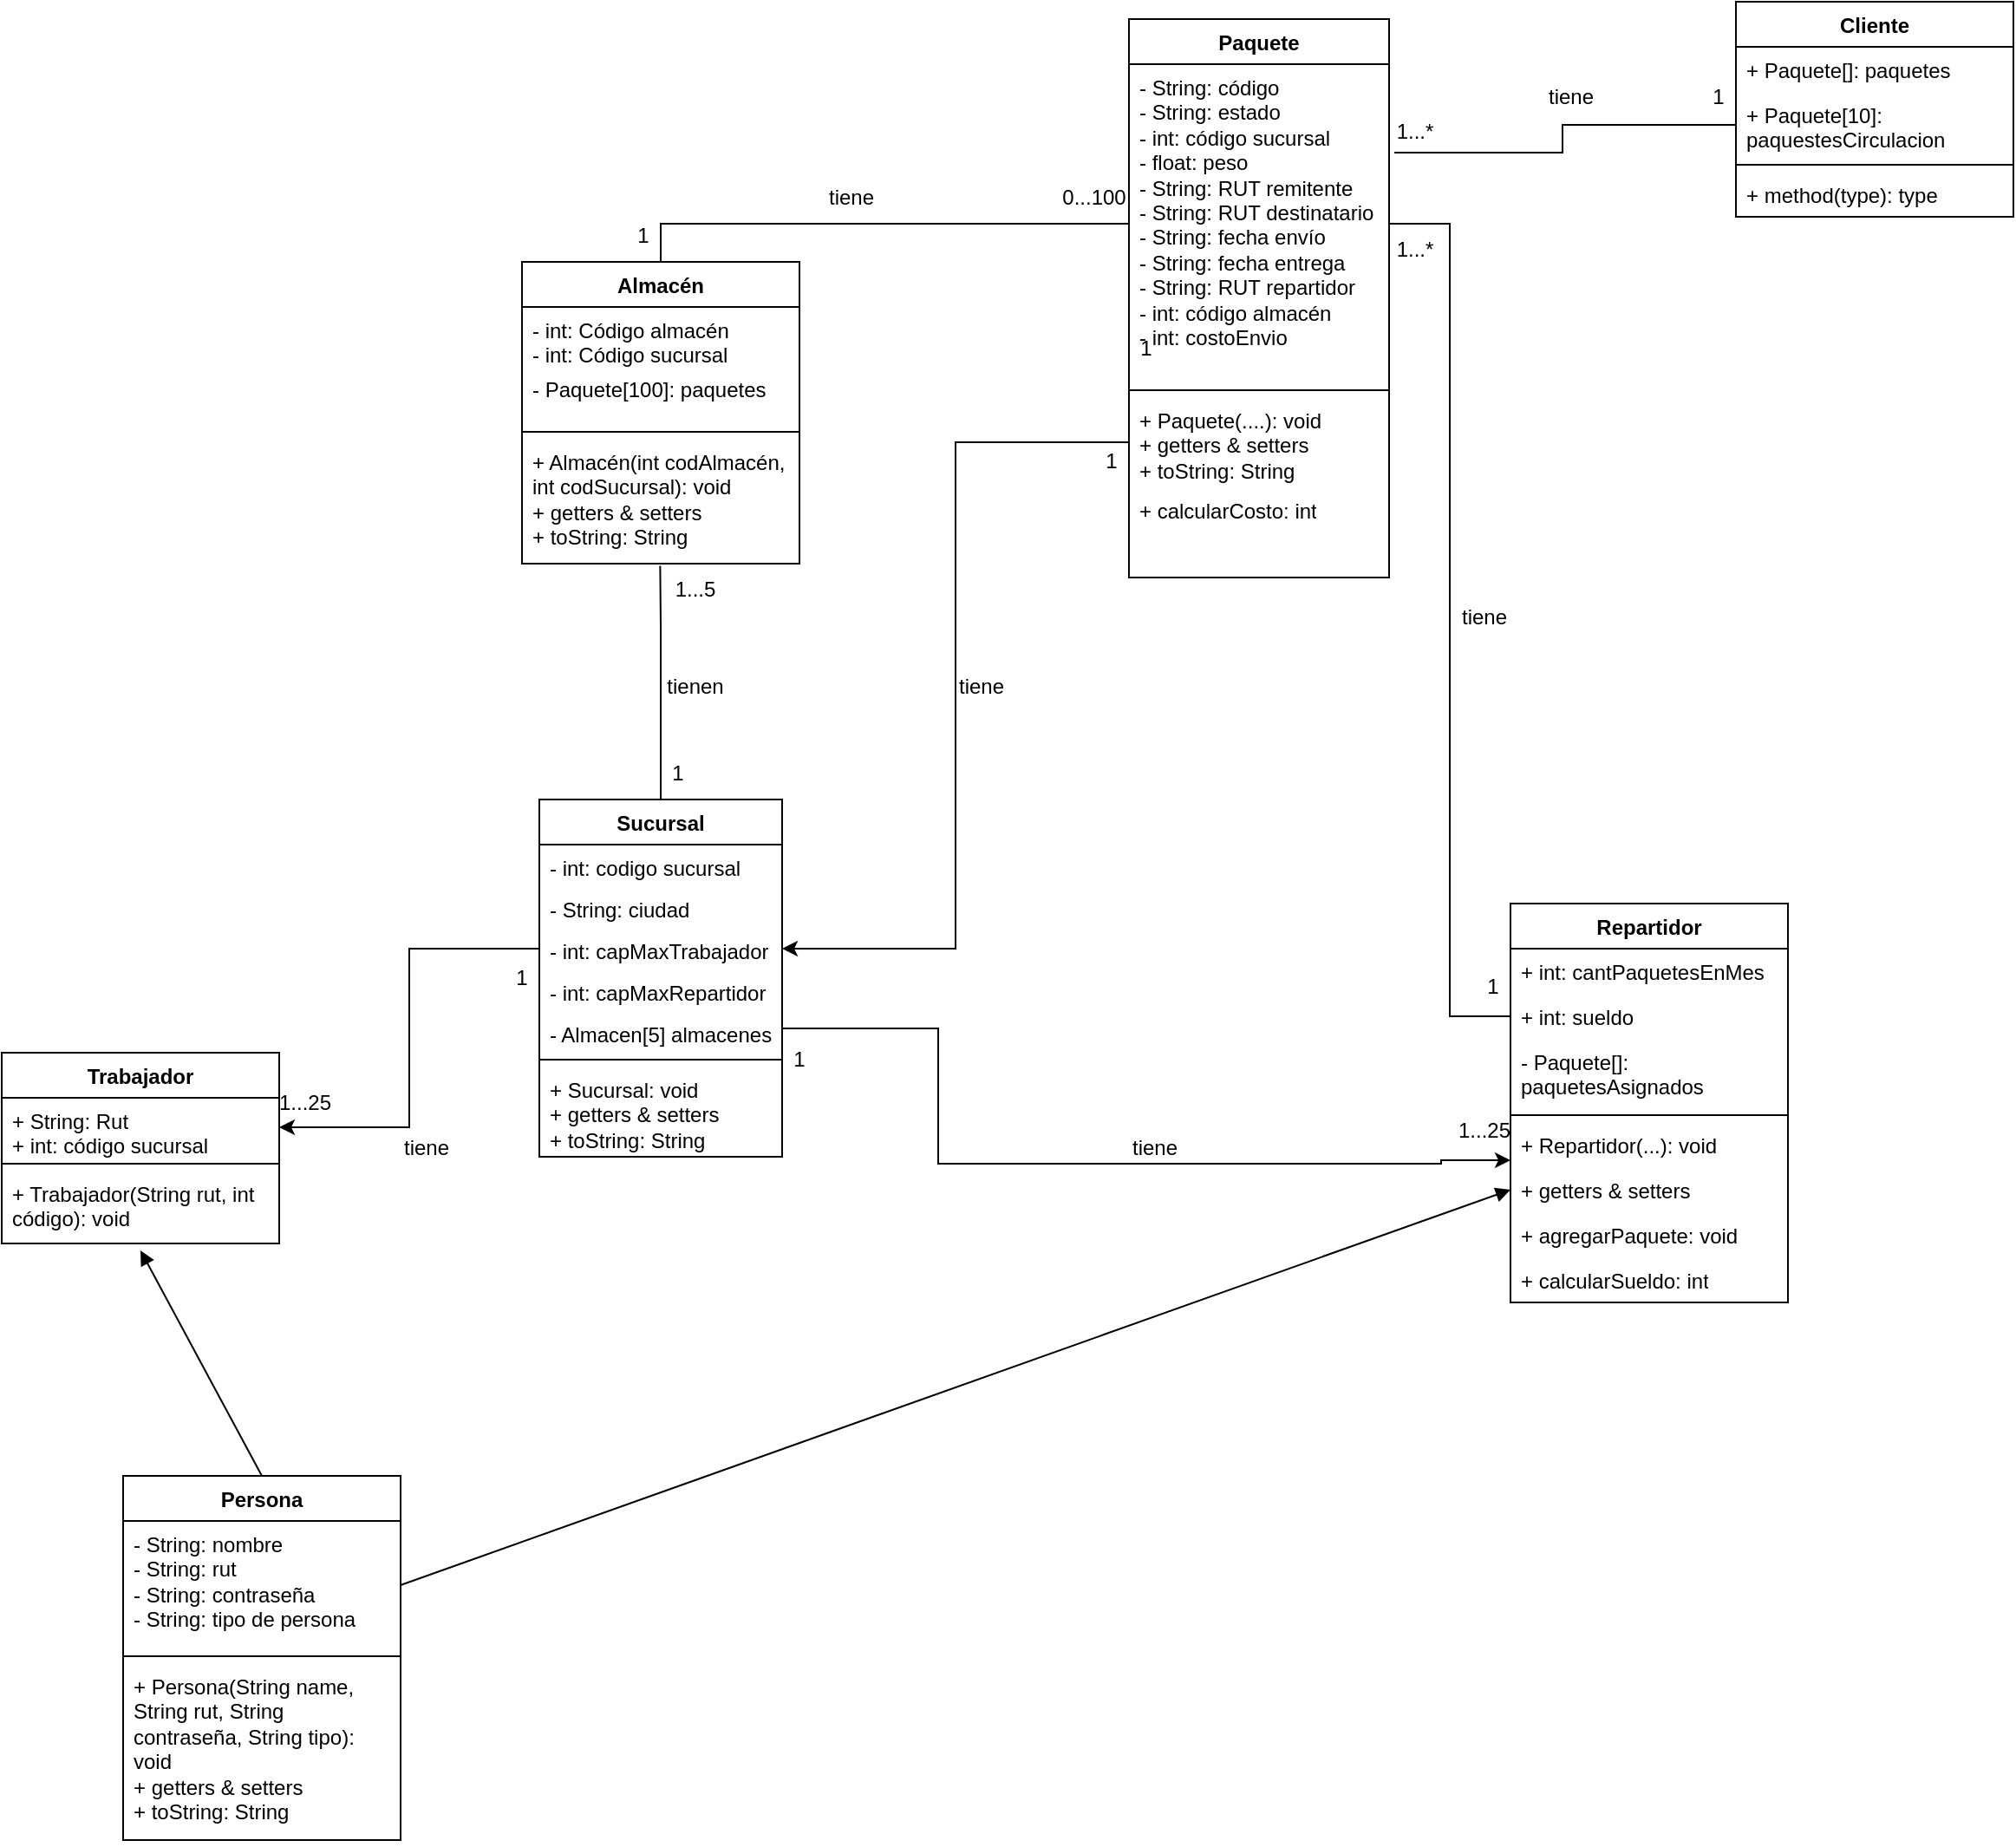 <mxfile version="22.0.6" type="github">
  <diagram name="Página-1" id="Ck-XI0B1IdVQg8W0aqpz">
    <mxGraphModel dx="1678" dy="970" grid="1" gridSize="10" guides="1" tooltips="1" connect="1" arrows="1" fold="1" page="1" pageScale="1" pageWidth="827" pageHeight="1169" math="0" shadow="0">
      <root>
        <mxCell id="0" />
        <mxCell id="1" parent="0" />
        <mxCell id="Bv5EVWP-0RwsOSHFhwL6-1" value="Sucursal" style="swimlane;fontStyle=1;align=center;verticalAlign=top;childLayout=stackLayout;horizontal=1;startSize=26;horizontalStack=0;resizeParent=1;resizeParentMax=0;resizeLast=0;collapsible=1;marginBottom=0;whiteSpace=wrap;html=1;" parent="1" vertex="1">
          <mxGeometry x="370" y="530" width="140" height="206" as="geometry" />
        </mxCell>
        <mxCell id="2Sz8BI_DVC-msRe7gxFD-11" value="- int: codigo sucursal" style="text;strokeColor=none;fillColor=none;align=left;verticalAlign=top;spacingLeft=4;spacingRight=4;overflow=hidden;rotatable=0;points=[[0,0.5],[1,0.5]];portConstraint=eastwest;whiteSpace=wrap;html=1;" vertex="1" parent="Bv5EVWP-0RwsOSHFhwL6-1">
          <mxGeometry y="26" width="140" height="24" as="geometry" />
        </mxCell>
        <mxCell id="2Sz8BI_DVC-msRe7gxFD-12" value="- String: ciudad" style="text;strokeColor=none;fillColor=none;align=left;verticalAlign=top;spacingLeft=4;spacingRight=4;overflow=hidden;rotatable=0;points=[[0,0.5],[1,0.5]];portConstraint=eastwest;whiteSpace=wrap;html=1;" vertex="1" parent="Bv5EVWP-0RwsOSHFhwL6-1">
          <mxGeometry y="50" width="140" height="24" as="geometry" />
        </mxCell>
        <mxCell id="2Sz8BI_DVC-msRe7gxFD-13" value="- int: capMaxTrabajador" style="text;strokeColor=none;fillColor=none;align=left;verticalAlign=top;spacingLeft=4;spacingRight=4;overflow=hidden;rotatable=0;points=[[0,0.5],[1,0.5]];portConstraint=eastwest;whiteSpace=wrap;html=1;" vertex="1" parent="Bv5EVWP-0RwsOSHFhwL6-1">
          <mxGeometry y="74" width="140" height="24" as="geometry" />
        </mxCell>
        <mxCell id="2Sz8BI_DVC-msRe7gxFD-15" value="- int: capMaxRepartidor" style="text;strokeColor=none;fillColor=none;align=left;verticalAlign=top;spacingLeft=4;spacingRight=4;overflow=hidden;rotatable=0;points=[[0,0.5],[1,0.5]];portConstraint=eastwest;whiteSpace=wrap;html=1;" vertex="1" parent="Bv5EVWP-0RwsOSHFhwL6-1">
          <mxGeometry y="98" width="140" height="24" as="geometry" />
        </mxCell>
        <mxCell id="Bv5EVWP-0RwsOSHFhwL6-2" value="- Almacen[5] almacenes" style="text;strokeColor=none;fillColor=none;align=left;verticalAlign=top;spacingLeft=4;spacingRight=4;overflow=hidden;rotatable=0;points=[[0,0.5],[1,0.5]];portConstraint=eastwest;whiteSpace=wrap;html=1;" parent="Bv5EVWP-0RwsOSHFhwL6-1" vertex="1">
          <mxGeometry y="122" width="140" height="24" as="geometry" />
        </mxCell>
        <mxCell id="Bv5EVWP-0RwsOSHFhwL6-3" value="" style="line;strokeWidth=1;fillColor=none;align=left;verticalAlign=middle;spacingTop=-1;spacingLeft=3;spacingRight=3;rotatable=0;labelPosition=right;points=[];portConstraint=eastwest;strokeColor=inherit;" parent="Bv5EVWP-0RwsOSHFhwL6-1" vertex="1">
          <mxGeometry y="146" width="140" height="8" as="geometry" />
        </mxCell>
        <mxCell id="Bv5EVWP-0RwsOSHFhwL6-4" value="+ Sucursal: void&lt;br&gt;+ getters &amp;amp; setters&lt;br&gt;+ toString: String" style="text;strokeColor=none;fillColor=none;align=left;verticalAlign=top;spacingLeft=4;spacingRight=4;overflow=hidden;rotatable=0;points=[[0,0.5],[1,0.5]];portConstraint=eastwest;whiteSpace=wrap;html=1;" parent="Bv5EVWP-0RwsOSHFhwL6-1" vertex="1">
          <mxGeometry y="154" width="140" height="52" as="geometry" />
        </mxCell>
        <mxCell id="Bv5EVWP-0RwsOSHFhwL6-5" value="Persona" style="swimlane;fontStyle=1;align=center;verticalAlign=top;childLayout=stackLayout;horizontal=1;startSize=26;horizontalStack=0;resizeParent=1;resizeParentMax=0;resizeLast=0;collapsible=1;marginBottom=0;whiteSpace=wrap;html=1;" parent="1" vertex="1">
          <mxGeometry x="130" y="920" width="160" height="210" as="geometry" />
        </mxCell>
        <mxCell id="Bv5EVWP-0RwsOSHFhwL6-6" value="- String: nombre&lt;br&gt;- String: rut&lt;br&gt;- String: contraseña&lt;br&gt;- String: tipo de persona" style="text;strokeColor=none;fillColor=none;align=left;verticalAlign=top;spacingLeft=4;spacingRight=4;overflow=hidden;rotatable=0;points=[[0,0.5],[1,0.5]];portConstraint=eastwest;whiteSpace=wrap;html=1;" parent="Bv5EVWP-0RwsOSHFhwL6-5" vertex="1">
          <mxGeometry y="26" width="160" height="74" as="geometry" />
        </mxCell>
        <mxCell id="Bv5EVWP-0RwsOSHFhwL6-7" value="" style="line;strokeWidth=1;fillColor=none;align=left;verticalAlign=middle;spacingTop=-1;spacingLeft=3;spacingRight=3;rotatable=0;labelPosition=right;points=[];portConstraint=eastwest;strokeColor=inherit;" parent="Bv5EVWP-0RwsOSHFhwL6-5" vertex="1">
          <mxGeometry y="100" width="160" height="8" as="geometry" />
        </mxCell>
        <mxCell id="Bv5EVWP-0RwsOSHFhwL6-8" value="+ Persona(String name, String rut, String contraseña, String tipo): void&lt;br&gt;+ getters &amp;amp; setters&lt;br&gt;+ toString: String" style="text;strokeColor=none;fillColor=none;align=left;verticalAlign=top;spacingLeft=4;spacingRight=4;overflow=hidden;rotatable=0;points=[[0,0.5],[1,0.5]];portConstraint=eastwest;whiteSpace=wrap;html=1;" parent="Bv5EVWP-0RwsOSHFhwL6-5" vertex="1">
          <mxGeometry y="108" width="160" height="102" as="geometry" />
        </mxCell>
        <mxCell id="Bv5EVWP-0RwsOSHFhwL6-9" value="Trabajador" style="swimlane;fontStyle=1;align=center;verticalAlign=top;childLayout=stackLayout;horizontal=1;startSize=26;horizontalStack=0;resizeParent=1;resizeParentMax=0;resizeLast=0;collapsible=1;marginBottom=0;whiteSpace=wrap;html=1;" parent="1" vertex="1">
          <mxGeometry x="60" y="676" width="160" height="110" as="geometry" />
        </mxCell>
        <mxCell id="Bv5EVWP-0RwsOSHFhwL6-10" value="+ String: Rut&lt;br&gt;+ int: código sucursal" style="text;strokeColor=none;fillColor=none;align=left;verticalAlign=top;spacingLeft=4;spacingRight=4;overflow=hidden;rotatable=0;points=[[0,0.5],[1,0.5]];portConstraint=eastwest;whiteSpace=wrap;html=1;" parent="Bv5EVWP-0RwsOSHFhwL6-9" vertex="1">
          <mxGeometry y="26" width="160" height="34" as="geometry" />
        </mxCell>
        <mxCell id="Bv5EVWP-0RwsOSHFhwL6-11" value="" style="line;strokeWidth=1;fillColor=none;align=left;verticalAlign=middle;spacingTop=-1;spacingLeft=3;spacingRight=3;rotatable=0;labelPosition=right;points=[];portConstraint=eastwest;strokeColor=inherit;" parent="Bv5EVWP-0RwsOSHFhwL6-9" vertex="1">
          <mxGeometry y="60" width="160" height="8" as="geometry" />
        </mxCell>
        <mxCell id="Bv5EVWP-0RwsOSHFhwL6-12" value="+ Trabajador(String rut, int código): void" style="text;strokeColor=none;fillColor=none;align=left;verticalAlign=top;spacingLeft=4;spacingRight=4;overflow=hidden;rotatable=0;points=[[0,0.5],[1,0.5]];portConstraint=eastwest;whiteSpace=wrap;html=1;" parent="Bv5EVWP-0RwsOSHFhwL6-9" vertex="1">
          <mxGeometry y="68" width="160" height="42" as="geometry" />
        </mxCell>
        <mxCell id="Bv5EVWP-0RwsOSHFhwL6-13" value="Almacén" style="swimlane;fontStyle=1;align=center;verticalAlign=top;childLayout=stackLayout;horizontal=1;startSize=26;horizontalStack=0;resizeParent=1;resizeParentMax=0;resizeLast=0;collapsible=1;marginBottom=0;whiteSpace=wrap;html=1;" parent="1" vertex="1">
          <mxGeometry x="360" y="220" width="160" height="174" as="geometry" />
        </mxCell>
        <mxCell id="Bv5EVWP-0RwsOSHFhwL6-14" value="- int: Código almacén&lt;br&gt;- int: Código sucursal" style="text;strokeColor=none;fillColor=none;align=left;verticalAlign=top;spacingLeft=4;spacingRight=4;overflow=hidden;rotatable=0;points=[[0,0.5],[1,0.5]];portConstraint=eastwest;whiteSpace=wrap;html=1;" parent="Bv5EVWP-0RwsOSHFhwL6-13" vertex="1">
          <mxGeometry y="26" width="160" height="34" as="geometry" />
        </mxCell>
        <mxCell id="2Sz8BI_DVC-msRe7gxFD-17" value="- Paquete[100]: paquetes" style="text;strokeColor=none;fillColor=none;align=left;verticalAlign=top;spacingLeft=4;spacingRight=4;overflow=hidden;rotatable=0;points=[[0,0.5],[1,0.5]];portConstraint=eastwest;whiteSpace=wrap;html=1;" vertex="1" parent="Bv5EVWP-0RwsOSHFhwL6-13">
          <mxGeometry y="60" width="160" height="34" as="geometry" />
        </mxCell>
        <mxCell id="Bv5EVWP-0RwsOSHFhwL6-15" value="" style="line;strokeWidth=1;fillColor=none;align=left;verticalAlign=middle;spacingTop=-1;spacingLeft=3;spacingRight=3;rotatable=0;labelPosition=right;points=[];portConstraint=eastwest;strokeColor=inherit;" parent="Bv5EVWP-0RwsOSHFhwL6-13" vertex="1">
          <mxGeometry y="94" width="160" height="8" as="geometry" />
        </mxCell>
        <mxCell id="Bv5EVWP-0RwsOSHFhwL6-16" value="+ Almacén(int codAlmacén, int codSucursal): void&lt;br&gt;+ getters &amp;amp; setters&lt;br&gt;+ toString: String" style="text;strokeColor=none;fillColor=none;align=left;verticalAlign=top;spacingLeft=4;spacingRight=4;overflow=hidden;rotatable=0;points=[[0,0.5],[1,0.5]];portConstraint=eastwest;whiteSpace=wrap;html=1;" parent="Bv5EVWP-0RwsOSHFhwL6-13" vertex="1">
          <mxGeometry y="102" width="160" height="72" as="geometry" />
        </mxCell>
        <mxCell id="Bv5EVWP-0RwsOSHFhwL6-17" value="Paquete" style="swimlane;fontStyle=1;align=center;verticalAlign=top;childLayout=stackLayout;horizontal=1;startSize=26;horizontalStack=0;resizeParent=1;resizeParentMax=0;resizeLast=0;collapsible=1;marginBottom=0;whiteSpace=wrap;html=1;" parent="1" vertex="1">
          <mxGeometry x="710" y="80" width="150" height="322" as="geometry" />
        </mxCell>
        <mxCell id="Bv5EVWP-0RwsOSHFhwL6-18" value="- String: código&lt;br&gt;- String: estado&lt;br&gt;- int: código sucursal&lt;br&gt;- float: peso&lt;br&gt;- String: RUT remitente&lt;br&gt;- String: RUT destinatario&lt;br&gt;- String: fecha envío&lt;br&gt;- String: fecha entrega&lt;br&gt;- String: RUT repartidor&lt;br&gt;- int: código almacén&lt;br&gt;- int: costoEnvio" style="text;strokeColor=none;fillColor=none;align=left;verticalAlign=top;spacingLeft=4;spacingRight=4;overflow=hidden;rotatable=0;points=[[0,0.5],[1,0.5]];portConstraint=eastwest;whiteSpace=wrap;html=1;" parent="Bv5EVWP-0RwsOSHFhwL6-17" vertex="1">
          <mxGeometry y="26" width="150" height="184" as="geometry" />
        </mxCell>
        <mxCell id="Bv5EVWP-0RwsOSHFhwL6-19" value="" style="line;strokeWidth=1;fillColor=none;align=left;verticalAlign=middle;spacingTop=-1;spacingLeft=3;spacingRight=3;rotatable=0;labelPosition=right;points=[];portConstraint=eastwest;strokeColor=inherit;" parent="Bv5EVWP-0RwsOSHFhwL6-17" vertex="1">
          <mxGeometry y="210" width="150" height="8" as="geometry" />
        </mxCell>
        <mxCell id="2Sz8BI_DVC-msRe7gxFD-14" value="+ Paquete(....): void&lt;br&gt;+ getters &amp;amp; setters&lt;br&gt;+ toString: String" style="text;strokeColor=none;fillColor=none;align=left;verticalAlign=top;spacingLeft=4;spacingRight=4;overflow=hidden;rotatable=0;points=[[0,0.5],[1,0.5]];portConstraint=eastwest;whiteSpace=wrap;html=1;" vertex="1" parent="Bv5EVWP-0RwsOSHFhwL6-17">
          <mxGeometry y="218" width="150" height="52" as="geometry" />
        </mxCell>
        <mxCell id="Bv5EVWP-0RwsOSHFhwL6-20" value="+ calcularCosto: int" style="text;strokeColor=none;fillColor=none;align=left;verticalAlign=top;spacingLeft=4;spacingRight=4;overflow=hidden;rotatable=0;points=[[0,0.5],[1,0.5]];portConstraint=eastwest;whiteSpace=wrap;html=1;" parent="Bv5EVWP-0RwsOSHFhwL6-17" vertex="1">
          <mxGeometry y="270" width="150" height="52" as="geometry" />
        </mxCell>
        <mxCell id="2Sz8BI_DVC-msRe7gxFD-1" value="Repartidor" style="swimlane;fontStyle=1;align=center;verticalAlign=top;childLayout=stackLayout;horizontal=1;startSize=26;horizontalStack=0;resizeParent=1;resizeParentMax=0;resizeLast=0;collapsible=1;marginBottom=0;whiteSpace=wrap;html=1;" vertex="1" parent="1">
          <mxGeometry x="930" y="590" width="160" height="230" as="geometry" />
        </mxCell>
        <mxCell id="2Sz8BI_DVC-msRe7gxFD-8" value="+ int: cantPaquetesEnMes" style="text;strokeColor=none;fillColor=none;align=left;verticalAlign=top;spacingLeft=4;spacingRight=4;overflow=hidden;rotatable=0;points=[[0,0.5],[1,0.5]];portConstraint=eastwest;whiteSpace=wrap;html=1;" vertex="1" parent="2Sz8BI_DVC-msRe7gxFD-1">
          <mxGeometry y="26" width="160" height="26" as="geometry" />
        </mxCell>
        <mxCell id="2Sz8BI_DVC-msRe7gxFD-25" value="+ int: sueldo" style="text;strokeColor=none;fillColor=none;align=left;verticalAlign=top;spacingLeft=4;spacingRight=4;overflow=hidden;rotatable=0;points=[[0,0.5],[1,0.5]];portConstraint=eastwest;whiteSpace=wrap;html=1;" vertex="1" parent="2Sz8BI_DVC-msRe7gxFD-1">
          <mxGeometry y="52" width="160" height="26" as="geometry" />
        </mxCell>
        <mxCell id="2Sz8BI_DVC-msRe7gxFD-26" value="- Paquete[]: paquetesAsignados" style="text;strokeColor=none;fillColor=none;align=left;verticalAlign=top;spacingLeft=4;spacingRight=4;overflow=hidden;rotatable=0;points=[[0,0.5],[1,0.5]];portConstraint=eastwest;whiteSpace=wrap;html=1;" vertex="1" parent="2Sz8BI_DVC-msRe7gxFD-1">
          <mxGeometry y="78" width="160" height="40" as="geometry" />
        </mxCell>
        <mxCell id="2Sz8BI_DVC-msRe7gxFD-3" value="" style="line;strokeWidth=1;fillColor=none;align=left;verticalAlign=middle;spacingTop=-1;spacingLeft=3;spacingRight=3;rotatable=0;labelPosition=right;points=[];portConstraint=eastwest;strokeColor=inherit;" vertex="1" parent="2Sz8BI_DVC-msRe7gxFD-1">
          <mxGeometry y="118" width="160" height="8" as="geometry" />
        </mxCell>
        <mxCell id="2Sz8BI_DVC-msRe7gxFD-4" value="+ Repartidor(...): void" style="text;strokeColor=none;fillColor=none;align=left;verticalAlign=top;spacingLeft=4;spacingRight=4;overflow=hidden;rotatable=0;points=[[0,0.5],[1,0.5]];portConstraint=eastwest;whiteSpace=wrap;html=1;" vertex="1" parent="2Sz8BI_DVC-msRe7gxFD-1">
          <mxGeometry y="126" width="160" height="26" as="geometry" />
        </mxCell>
        <mxCell id="2Sz8BI_DVC-msRe7gxFD-27" value="+ getters &amp;amp; setters" style="text;strokeColor=none;fillColor=none;align=left;verticalAlign=top;spacingLeft=4;spacingRight=4;overflow=hidden;rotatable=0;points=[[0,0.5],[1,0.5]];portConstraint=eastwest;whiteSpace=wrap;html=1;" vertex="1" parent="2Sz8BI_DVC-msRe7gxFD-1">
          <mxGeometry y="152" width="160" height="26" as="geometry" />
        </mxCell>
        <mxCell id="2Sz8BI_DVC-msRe7gxFD-28" value="+ agregarPaquete: void" style="text;strokeColor=none;fillColor=none;align=left;verticalAlign=top;spacingLeft=4;spacingRight=4;overflow=hidden;rotatable=0;points=[[0,0.5],[1,0.5]];portConstraint=eastwest;whiteSpace=wrap;html=1;" vertex="1" parent="2Sz8BI_DVC-msRe7gxFD-1">
          <mxGeometry y="178" width="160" height="26" as="geometry" />
        </mxCell>
        <mxCell id="2Sz8BI_DVC-msRe7gxFD-29" value="+ calcularSueldo: int" style="text;strokeColor=none;fillColor=none;align=left;verticalAlign=top;spacingLeft=4;spacingRight=4;overflow=hidden;rotatable=0;points=[[0,0.5],[1,0.5]];portConstraint=eastwest;whiteSpace=wrap;html=1;" vertex="1" parent="2Sz8BI_DVC-msRe7gxFD-1">
          <mxGeometry y="204" width="160" height="26" as="geometry" />
        </mxCell>
        <mxCell id="2Sz8BI_DVC-msRe7gxFD-18" value="Cliente" style="swimlane;fontStyle=1;align=center;verticalAlign=top;childLayout=stackLayout;horizontal=1;startSize=26;horizontalStack=0;resizeParent=1;resizeParentMax=0;resizeLast=0;collapsible=1;marginBottom=0;whiteSpace=wrap;html=1;" vertex="1" parent="1">
          <mxGeometry x="1060" y="70" width="160" height="124" as="geometry" />
        </mxCell>
        <mxCell id="2Sz8BI_DVC-msRe7gxFD-19" value="+ Paquete[]: paquetes" style="text;strokeColor=none;fillColor=none;align=left;verticalAlign=top;spacingLeft=4;spacingRight=4;overflow=hidden;rotatable=0;points=[[0,0.5],[1,0.5]];portConstraint=eastwest;whiteSpace=wrap;html=1;" vertex="1" parent="2Sz8BI_DVC-msRe7gxFD-18">
          <mxGeometry y="26" width="160" height="26" as="geometry" />
        </mxCell>
        <mxCell id="2Sz8BI_DVC-msRe7gxFD-22" value="+ Paquete[10]: paquestesCirculacion" style="text;strokeColor=none;fillColor=none;align=left;verticalAlign=top;spacingLeft=4;spacingRight=4;overflow=hidden;rotatable=0;points=[[0,0.5],[1,0.5]];portConstraint=eastwest;whiteSpace=wrap;html=1;" vertex="1" parent="2Sz8BI_DVC-msRe7gxFD-18">
          <mxGeometry y="52" width="160" height="38" as="geometry" />
        </mxCell>
        <mxCell id="2Sz8BI_DVC-msRe7gxFD-20" value="" style="line;strokeWidth=1;fillColor=none;align=left;verticalAlign=middle;spacingTop=-1;spacingLeft=3;spacingRight=3;rotatable=0;labelPosition=right;points=[];portConstraint=eastwest;strokeColor=inherit;" vertex="1" parent="2Sz8BI_DVC-msRe7gxFD-18">
          <mxGeometry y="90" width="160" height="8" as="geometry" />
        </mxCell>
        <mxCell id="2Sz8BI_DVC-msRe7gxFD-21" value="+ method(type): type" style="text;strokeColor=none;fillColor=none;align=left;verticalAlign=top;spacingLeft=4;spacingRight=4;overflow=hidden;rotatable=0;points=[[0,0.5],[1,0.5]];portConstraint=eastwest;whiteSpace=wrap;html=1;" vertex="1" parent="2Sz8BI_DVC-msRe7gxFD-18">
          <mxGeometry y="98" width="160" height="26" as="geometry" />
        </mxCell>
        <mxCell id="2Sz8BI_DVC-msRe7gxFD-34" value="1" style="text;html=1;strokeColor=none;fillColor=none;align=center;verticalAlign=middle;whiteSpace=wrap;rounded=0;" vertex="1" parent="1">
          <mxGeometry x="710" y="260" width="20" height="20" as="geometry" />
        </mxCell>
        <mxCell id="2Sz8BI_DVC-msRe7gxFD-37" value="" style="endArrow=none;html=1;edgeStyle=orthogonalEdgeStyle;rounded=0;exitX=0;exitY=0.5;exitDx=0;exitDy=0;entryX=0.5;entryY=0;entryDx=0;entryDy=0;" edge="1" parent="1" source="Bv5EVWP-0RwsOSHFhwL6-18" target="Bv5EVWP-0RwsOSHFhwL6-13">
          <mxGeometry relative="1" as="geometry">
            <mxPoint x="70" y="190" as="sourcePoint" />
            <mxPoint x="480" y="230" as="targetPoint" />
          </mxGeometry>
        </mxCell>
        <mxCell id="2Sz8BI_DVC-msRe7gxFD-40" value="" style="endArrow=none;html=1;edgeStyle=orthogonalEdgeStyle;rounded=0;entryX=1;entryY=0.5;entryDx=0;entryDy=0;exitX=0;exitY=0.5;exitDx=0;exitDy=0;" edge="1" parent="1" source="2Sz8BI_DVC-msRe7gxFD-25" target="Bv5EVWP-0RwsOSHFhwL6-18">
          <mxGeometry relative="1" as="geometry">
            <mxPoint x="500" y="570" as="sourcePoint" />
            <mxPoint x="590" y="520" as="targetPoint" />
          </mxGeometry>
        </mxCell>
        <mxCell id="2Sz8BI_DVC-msRe7gxFD-43" value="" style="endArrow=none;html=1;edgeStyle=orthogonalEdgeStyle;rounded=0;entryX=0;entryY=0.5;entryDx=0;entryDy=0;exitX=1.02;exitY=0.277;exitDx=0;exitDy=0;exitPerimeter=0;" edge="1" parent="1" source="Bv5EVWP-0RwsOSHFhwL6-18" target="2Sz8BI_DVC-msRe7gxFD-22">
          <mxGeometry relative="1" as="geometry">
            <mxPoint x="290" y="420" as="sourcePoint" />
            <mxPoint x="450" y="420" as="targetPoint" />
          </mxGeometry>
        </mxCell>
        <mxCell id="2Sz8BI_DVC-msRe7gxFD-46" value="" style="endArrow=none;html=1;edgeStyle=orthogonalEdgeStyle;rounded=0;exitX=0.5;exitY=0;exitDx=0;exitDy=0;entryX=0.498;entryY=1.017;entryDx=0;entryDy=0;entryPerimeter=0;" edge="1" parent="1" source="Bv5EVWP-0RwsOSHFhwL6-1" target="Bv5EVWP-0RwsOSHFhwL6-16">
          <mxGeometry relative="1" as="geometry">
            <mxPoint x="450" y="460" as="sourcePoint" />
            <mxPoint x="414" y="410" as="targetPoint" />
            <Array as="points">
              <mxPoint x="440" y="430" />
              <mxPoint x="440" y="430" />
            </Array>
          </mxGeometry>
        </mxCell>
        <mxCell id="2Sz8BI_DVC-msRe7gxFD-53" value="1" style="text;html=1;strokeColor=none;fillColor=none;align=center;verticalAlign=middle;whiteSpace=wrap;rounded=0;" vertex="1" parent="1">
          <mxGeometry x="440" y="500" width="20" height="30" as="geometry" />
        </mxCell>
        <mxCell id="2Sz8BI_DVC-msRe7gxFD-54" value="1...5" style="text;html=1;strokeColor=none;fillColor=none;align=center;verticalAlign=middle;whiteSpace=wrap;rounded=0;" vertex="1" parent="1">
          <mxGeometry x="440" y="394" width="40" height="30" as="geometry" />
        </mxCell>
        <mxCell id="2Sz8BI_DVC-msRe7gxFD-55" value="tienen" style="text;html=1;strokeColor=none;fillColor=none;align=center;verticalAlign=middle;whiteSpace=wrap;rounded=0;" vertex="1" parent="1">
          <mxGeometry x="430" y="450" width="60" height="30" as="geometry" />
        </mxCell>
        <mxCell id="2Sz8BI_DVC-msRe7gxFD-56" value="1" style="text;html=1;strokeColor=none;fillColor=none;align=center;verticalAlign=middle;whiteSpace=wrap;rounded=0;" vertex="1" parent="1">
          <mxGeometry x="420" y="190" width="20" height="30" as="geometry" />
        </mxCell>
        <mxCell id="2Sz8BI_DVC-msRe7gxFD-57" value="0...100" style="text;html=1;strokeColor=none;fillColor=none;align=center;verticalAlign=middle;whiteSpace=wrap;rounded=0;" vertex="1" parent="1">
          <mxGeometry x="670" y="168" width="40" height="30" as="geometry" />
        </mxCell>
        <mxCell id="2Sz8BI_DVC-msRe7gxFD-58" value="tiene" style="text;html=1;strokeColor=none;fillColor=none;align=center;verticalAlign=middle;whiteSpace=wrap;rounded=0;" vertex="1" parent="1">
          <mxGeometry x="520" y="168" width="60" height="30" as="geometry" />
        </mxCell>
        <mxCell id="2Sz8BI_DVC-msRe7gxFD-64" value="1" style="text;html=1;strokeColor=none;fillColor=none;align=center;verticalAlign=middle;whiteSpace=wrap;rounded=0;" vertex="1" parent="1">
          <mxGeometry x="690" y="320" width="20" height="30" as="geometry" />
        </mxCell>
        <mxCell id="2Sz8BI_DVC-msRe7gxFD-66" value="tiene" style="text;html=1;strokeColor=none;fillColor=none;align=center;verticalAlign=middle;whiteSpace=wrap;rounded=0;" vertex="1" parent="1">
          <mxGeometry x="610" y="450" width="30" height="30" as="geometry" />
        </mxCell>
        <mxCell id="2Sz8BI_DVC-msRe7gxFD-67" style="edgeStyle=orthogonalEdgeStyle;rounded=0;orthogonalLoop=1;jettySize=auto;html=1;entryX=1;entryY=0.5;entryDx=0;entryDy=0;" edge="1" parent="1" source="2Sz8BI_DVC-msRe7gxFD-14" target="2Sz8BI_DVC-msRe7gxFD-13">
          <mxGeometry relative="1" as="geometry" />
        </mxCell>
        <mxCell id="2Sz8BI_DVC-msRe7gxFD-69" value="1...*" style="text;html=1;strokeColor=none;fillColor=none;align=center;verticalAlign=middle;whiteSpace=wrap;rounded=0;" vertex="1" parent="1">
          <mxGeometry x="860" y="130" width="30" height="30" as="geometry" />
        </mxCell>
        <mxCell id="2Sz8BI_DVC-msRe7gxFD-70" value="1" style="text;html=1;strokeColor=none;fillColor=none;align=center;verticalAlign=middle;whiteSpace=wrap;rounded=0;" vertex="1" parent="1">
          <mxGeometry x="1040" y="110" width="20" height="30" as="geometry" />
        </mxCell>
        <mxCell id="2Sz8BI_DVC-msRe7gxFD-71" value="tiene" style="text;html=1;strokeColor=none;fillColor=none;align=center;verticalAlign=middle;whiteSpace=wrap;rounded=0;" vertex="1" parent="1">
          <mxGeometry x="950" y="110" width="30" height="30" as="geometry" />
        </mxCell>
        <mxCell id="2Sz8BI_DVC-msRe7gxFD-72" value="1...*" style="text;html=1;strokeColor=none;fillColor=none;align=center;verticalAlign=middle;whiteSpace=wrap;rounded=0;" vertex="1" parent="1">
          <mxGeometry x="860" y="198" width="30" height="30" as="geometry" />
        </mxCell>
        <mxCell id="2Sz8BI_DVC-msRe7gxFD-73" value="1" style="text;html=1;strokeColor=none;fillColor=none;align=center;verticalAlign=middle;whiteSpace=wrap;rounded=0;" vertex="1" parent="1">
          <mxGeometry x="910" y="623" width="20" height="30" as="geometry" />
        </mxCell>
        <mxCell id="2Sz8BI_DVC-msRe7gxFD-74" value="tiene" style="text;html=1;strokeColor=none;fillColor=none;align=center;verticalAlign=middle;whiteSpace=wrap;rounded=0;" vertex="1" parent="1">
          <mxGeometry x="900" y="410" width="30" height="30" as="geometry" />
        </mxCell>
        <mxCell id="2Sz8BI_DVC-msRe7gxFD-78" value="1" style="text;html=1;strokeColor=none;fillColor=none;align=center;verticalAlign=middle;whiteSpace=wrap;rounded=0;" vertex="1" parent="1">
          <mxGeometry x="510" y="670" width="20" height="20" as="geometry" />
        </mxCell>
        <mxCell id="2Sz8BI_DVC-msRe7gxFD-79" value="1...25" style="text;html=1;strokeColor=none;fillColor=none;align=center;verticalAlign=middle;whiteSpace=wrap;rounded=0;" vertex="1" parent="1">
          <mxGeometry x="900" y="706" width="30" height="30" as="geometry" />
        </mxCell>
        <mxCell id="2Sz8BI_DVC-msRe7gxFD-80" value="1" style="text;html=1;strokeColor=none;fillColor=none;align=center;verticalAlign=middle;whiteSpace=wrap;rounded=0;" vertex="1" parent="1">
          <mxGeometry x="350" y="623" width="20" height="20" as="geometry" />
        </mxCell>
        <mxCell id="2Sz8BI_DVC-msRe7gxFD-81" value="1...25" style="text;html=1;strokeColor=none;fillColor=none;align=center;verticalAlign=middle;whiteSpace=wrap;rounded=0;" vertex="1" parent="1">
          <mxGeometry x="220" y="690" width="30" height="30" as="geometry" />
        </mxCell>
        <mxCell id="2Sz8BI_DVC-msRe7gxFD-82" value="tiene" style="text;html=1;strokeColor=none;fillColor=none;align=center;verticalAlign=middle;whiteSpace=wrap;rounded=0;" vertex="1" parent="1">
          <mxGeometry x="290" y="716" width="30" height="30" as="geometry" />
        </mxCell>
        <mxCell id="2Sz8BI_DVC-msRe7gxFD-83" value="tiene" style="text;html=1;strokeColor=none;fillColor=none;align=center;verticalAlign=middle;whiteSpace=wrap;rounded=0;" vertex="1" parent="1">
          <mxGeometry x="710" y="716" width="30" height="30" as="geometry" />
        </mxCell>
        <mxCell id="2Sz8BI_DVC-msRe7gxFD-84" style="edgeStyle=orthogonalEdgeStyle;rounded=0;orthogonalLoop=1;jettySize=auto;html=1;entryX=0;entryY=0.5;entryDx=0;entryDy=0;exitX=1;exitY=0.5;exitDx=0;exitDy=0;" edge="1" parent="1">
          <mxGeometry relative="1" as="geometry">
            <mxPoint x="930.0" y="738" as="targetPoint" />
            <mxPoint x="510" y="662.0" as="sourcePoint" />
            <Array as="points">
              <mxPoint x="600" y="662" />
              <mxPoint x="600" y="740" />
              <mxPoint x="890" y="740" />
              <mxPoint x="890" y="738" />
            </Array>
          </mxGeometry>
        </mxCell>
        <mxCell id="2Sz8BI_DVC-msRe7gxFD-85" style="edgeStyle=orthogonalEdgeStyle;rounded=0;orthogonalLoop=1;jettySize=auto;html=1;exitX=0;exitY=0.5;exitDx=0;exitDy=0;entryX=1;entryY=0.5;entryDx=0;entryDy=0;" edge="1" parent="1" source="2Sz8BI_DVC-msRe7gxFD-13" target="Bv5EVWP-0RwsOSHFhwL6-10">
          <mxGeometry relative="1" as="geometry" />
        </mxCell>
        <mxCell id="2Sz8BI_DVC-msRe7gxFD-87" value="" style="html=1;verticalAlign=bottom;endArrow=block;curved=0;rounded=0;entryX=0.5;entryY=1.095;entryDx=0;entryDy=0;entryPerimeter=0;exitX=0.5;exitY=0;exitDx=0;exitDy=0;" edge="1" parent="1" source="Bv5EVWP-0RwsOSHFhwL6-5" target="Bv5EVWP-0RwsOSHFhwL6-12">
          <mxGeometry width="80" relative="1" as="geometry">
            <mxPoint x="300" y="890" as="sourcePoint" />
            <mxPoint x="380" y="890" as="targetPoint" />
            <mxPoint as="offset" />
          </mxGeometry>
        </mxCell>
        <mxCell id="2Sz8BI_DVC-msRe7gxFD-89" value="" style="html=1;verticalAlign=bottom;endArrow=block;curved=0;rounded=0;entryX=0;entryY=0.5;entryDx=0;entryDy=0;exitX=1;exitY=0.5;exitDx=0;exitDy=0;" edge="1" parent="1" source="Bv5EVWP-0RwsOSHFhwL6-6" target="2Sz8BI_DVC-msRe7gxFD-27">
          <mxGeometry width="80" relative="1" as="geometry">
            <mxPoint x="560" y="1002" as="sourcePoint" />
            <mxPoint x="490" y="872" as="targetPoint" />
            <mxPoint as="offset" />
          </mxGeometry>
        </mxCell>
      </root>
    </mxGraphModel>
  </diagram>
</mxfile>
